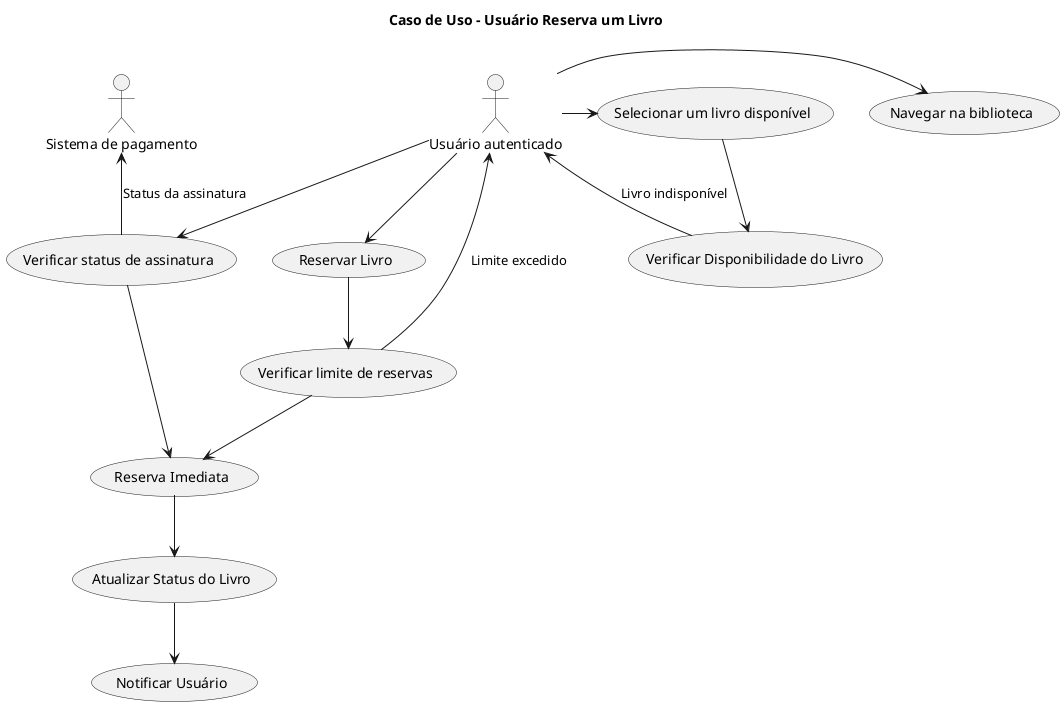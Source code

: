 @startuml
title "Caso de Uso - Usuário Reserva um Livro"

actor "Usuário autenticado" as Usuario
actor "Sistema de pagamento" as Pagamento

Usuario -> (Navegar na biblioteca)
Usuario -> (Selecionar um livro disponível)
Usuario --> (Reservar Livro)
Usuario --> (Verificar status de assinatura)

Pagamento <-- (Verificar status de assinatura) : Status da assinatura

(Reservar Livro) --> (Verificar limite de reservas)
(Verificar limite de reservas) --> Usuario : Limite excedido

(Verificar status de assinatura) --> (Reserva Imediata)
(Verificar limite de reservas) --> (Reserva Imediata)
(Reserva Imediata) --> (Atualizar Status do Livro)
(Atualizar Status do Livro) --> (Notificar Usuário)

(Selecionar um livro disponível) --> (Verificar Disponibilidade do Livro)
(Verificar Disponibilidade do Livro) --> Usuario : Livro indisponível

@enduml
